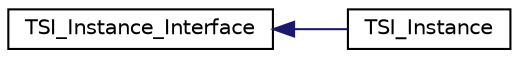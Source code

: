 digraph "Grafische Darstellung der Klassenhierarchie"
{
  edge [fontname="Helvetica",fontsize="10",labelfontname="Helvetica",labelfontsize="10"];
  node [fontname="Helvetica",fontsize="10",shape=record];
  rankdir="LR";
  Node0 [label="TSI_Instance_Interface",height=0.2,width=0.4,color="black", fillcolor="white", style="filled",URL="$d3/d7c/interface_t_s_i___client_1_1_models_1_1_t_s_i___instance___interface.html"];
  Node0 -> Node1 [dir="back",color="midnightblue",fontsize="10",style="solid",fontname="Helvetica"];
  Node1 [label="TSI_Instance",height=0.2,width=0.4,color="black", fillcolor="white", style="filled",URL="$d5/d1d/class_t_s_i___client_1_1_models_1_1_t_s_i___instance.html"];
}
